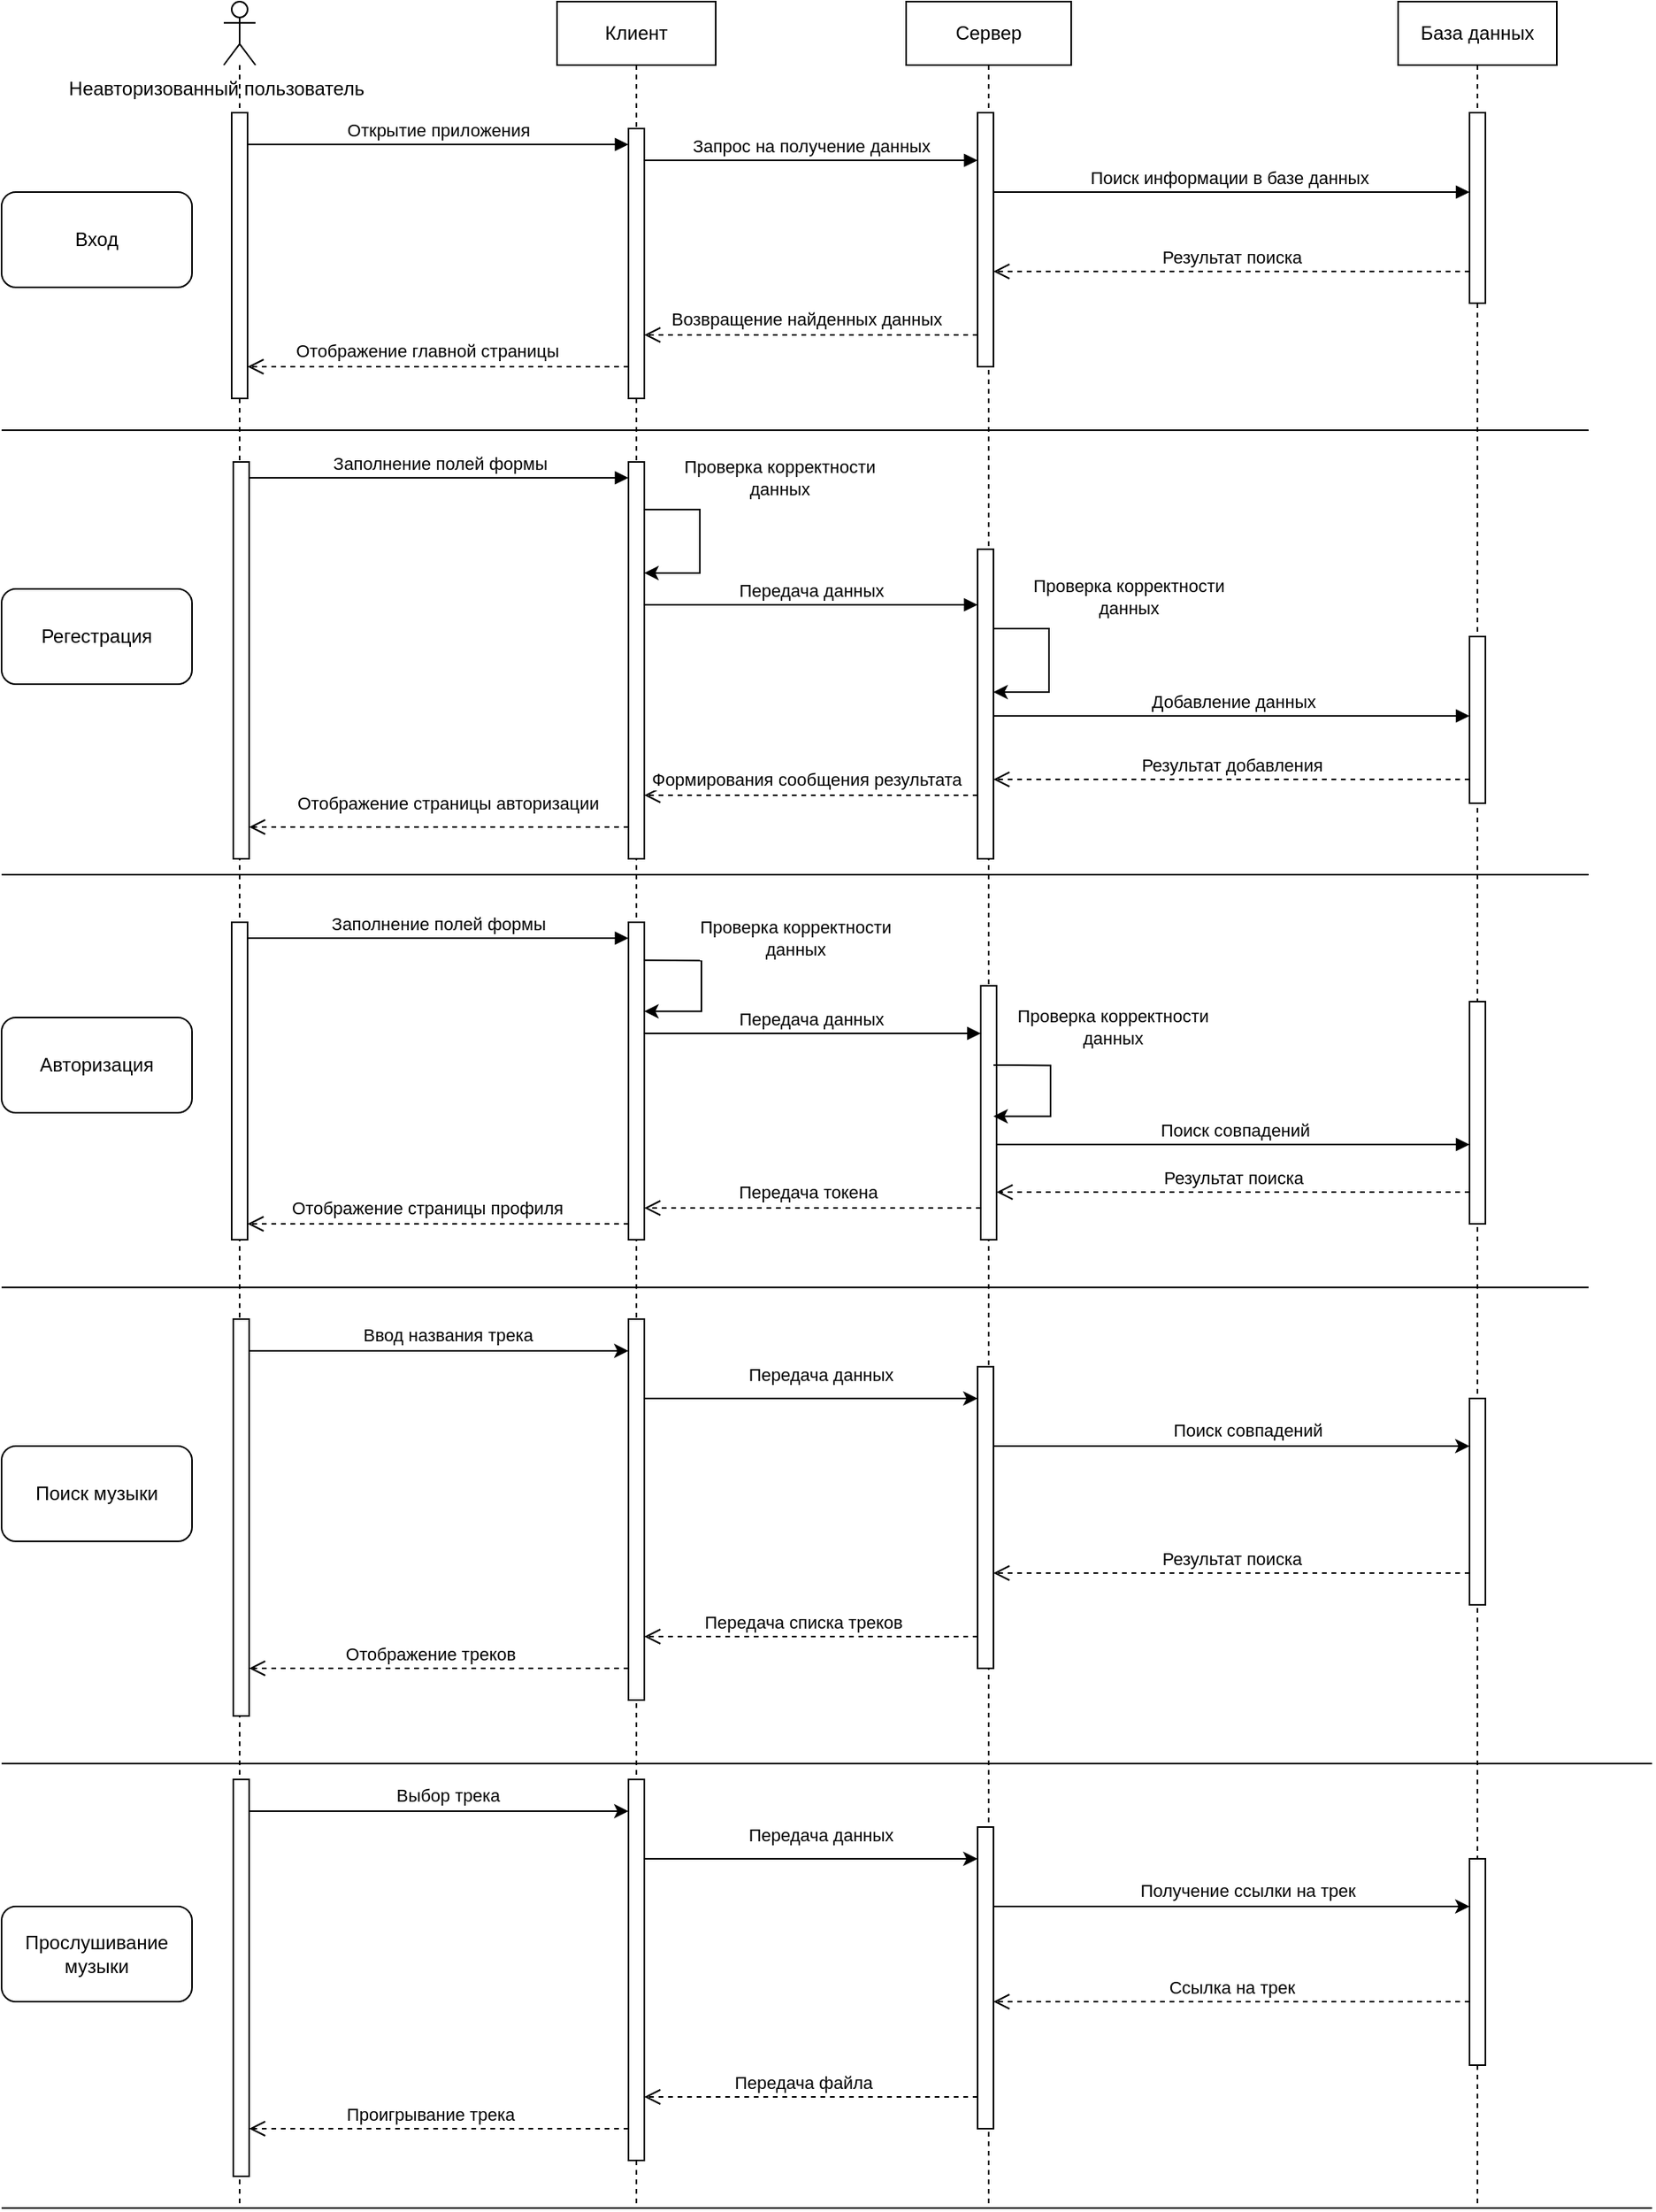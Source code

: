 <mxfile version="20.8.16" type="device"><diagram name="Страница 1" id="j40RMhsLd_IYvLiX8hw7"><mxGraphModel dx="1847" dy="542" grid="1" gridSize="10" guides="1" tooltips="1" connect="1" arrows="1" fold="1" page="1" pageScale="1" pageWidth="827" pageHeight="1169" math="0" shadow="0"><root><mxCell id="0"/><mxCell id="1" parent="0"/><mxCell id="iPMy5QMGOHT-n5GZGXiw-1" value="" style="shape=umlLifeline;perimeter=lifelinePerimeter;whiteSpace=wrap;html=1;container=1;dropTarget=0;collapsible=0;recursiveResize=0;outlineConnect=0;portConstraint=eastwest;newEdgeStyle={&quot;edgeStyle&quot;:&quot;elbowEdgeStyle&quot;,&quot;elbow&quot;:&quot;vertical&quot;,&quot;curved&quot;:0,&quot;rounded&quot;:0};participant=umlActor;" parent="1" vertex="1"><mxGeometry x="100" y="50" width="20" height="1390" as="geometry"/></mxCell><mxCell id="iPMy5QMGOHT-n5GZGXiw-2" value="" style="html=1;points=[];perimeter=orthogonalPerimeter;outlineConnect=0;targetShapes=umlLifeline;portConstraint=eastwest;newEdgeStyle={&quot;edgeStyle&quot;:&quot;elbowEdgeStyle&quot;,&quot;elbow&quot;:&quot;vertical&quot;,&quot;curved&quot;:0,&quot;rounded&quot;:0};" parent="iPMy5QMGOHT-n5GZGXiw-1" vertex="1"><mxGeometry x="5" y="70" width="10" height="180" as="geometry"/></mxCell><mxCell id="iPMy5QMGOHT-n5GZGXiw-3" value="" style="html=1;points=[];perimeter=orthogonalPerimeter;outlineConnect=0;targetShapes=umlLifeline;portConstraint=eastwest;newEdgeStyle={&quot;edgeStyle&quot;:&quot;elbowEdgeStyle&quot;,&quot;elbow&quot;:&quot;vertical&quot;,&quot;curved&quot;:0,&quot;rounded&quot;:0};" parent="iPMy5QMGOHT-n5GZGXiw-1" vertex="1"><mxGeometry x="6" y="290" width="10" height="250" as="geometry"/></mxCell><mxCell id="iPMy5QMGOHT-n5GZGXiw-4" value="" style="html=1;points=[];perimeter=orthogonalPerimeter;outlineConnect=0;targetShapes=umlLifeline;portConstraint=eastwest;newEdgeStyle={&quot;edgeStyle&quot;:&quot;elbowEdgeStyle&quot;,&quot;elbow&quot;:&quot;vertical&quot;,&quot;curved&quot;:0,&quot;rounded&quot;:0};" parent="iPMy5QMGOHT-n5GZGXiw-1" vertex="1"><mxGeometry x="5" y="580" width="10" height="200" as="geometry"/></mxCell><mxCell id="iPMy5QMGOHT-n5GZGXiw-5" value="" style="html=1;points=[];perimeter=orthogonalPerimeter;outlineConnect=0;targetShapes=umlLifeline;portConstraint=eastwest;newEdgeStyle={&quot;edgeStyle&quot;:&quot;elbowEdgeStyle&quot;,&quot;elbow&quot;:&quot;vertical&quot;,&quot;curved&quot;:0,&quot;rounded&quot;:0};" parent="iPMy5QMGOHT-n5GZGXiw-1" vertex="1"><mxGeometry x="6" y="830" width="10" height="250" as="geometry"/></mxCell><mxCell id="iPMy5QMGOHT-n5GZGXiw-7" value="Клиент" style="shape=umlLifeline;perimeter=lifelinePerimeter;whiteSpace=wrap;html=1;container=1;dropTarget=0;collapsible=0;recursiveResize=0;outlineConnect=0;portConstraint=eastwest;newEdgeStyle={&quot;edgeStyle&quot;:&quot;elbowEdgeStyle&quot;,&quot;elbow&quot;:&quot;vertical&quot;,&quot;curved&quot;:0,&quot;rounded&quot;:0};" parent="1" vertex="1"><mxGeometry x="310" y="50" width="100" height="1390" as="geometry"/></mxCell><mxCell id="iPMy5QMGOHT-n5GZGXiw-8" value="" style="html=1;points=[];perimeter=orthogonalPerimeter;outlineConnect=0;targetShapes=umlLifeline;portConstraint=eastwest;newEdgeStyle={&quot;edgeStyle&quot;:&quot;elbowEdgeStyle&quot;,&quot;elbow&quot;:&quot;vertical&quot;,&quot;curved&quot;:0,&quot;rounded&quot;:0};" parent="iPMy5QMGOHT-n5GZGXiw-7" vertex="1"><mxGeometry x="45" y="80" width="10" height="170" as="geometry"/></mxCell><mxCell id="iPMy5QMGOHT-n5GZGXiw-9" value="" style="html=1;points=[];perimeter=orthogonalPerimeter;outlineConnect=0;targetShapes=umlLifeline;portConstraint=eastwest;newEdgeStyle={&quot;edgeStyle&quot;:&quot;elbowEdgeStyle&quot;,&quot;elbow&quot;:&quot;vertical&quot;,&quot;curved&quot;:0,&quot;rounded&quot;:0};" parent="iPMy5QMGOHT-n5GZGXiw-7" vertex="1"><mxGeometry x="45" y="290" width="10" height="250" as="geometry"/></mxCell><mxCell id="iPMy5QMGOHT-n5GZGXiw-10" value="" style="html=1;points=[];perimeter=orthogonalPerimeter;outlineConnect=0;targetShapes=umlLifeline;portConstraint=eastwest;newEdgeStyle={&quot;edgeStyle&quot;:&quot;elbowEdgeStyle&quot;,&quot;elbow&quot;:&quot;vertical&quot;,&quot;curved&quot;:0,&quot;rounded&quot;:0};" parent="iPMy5QMGOHT-n5GZGXiw-7" vertex="1"><mxGeometry x="45" y="580" width="10" height="200" as="geometry"/></mxCell><mxCell id="iPMy5QMGOHT-n5GZGXiw-11" value="" style="html=1;points=[];perimeter=orthogonalPerimeter;outlineConnect=0;targetShapes=umlLifeline;portConstraint=eastwest;newEdgeStyle={&quot;edgeStyle&quot;:&quot;elbowEdgeStyle&quot;,&quot;elbow&quot;:&quot;vertical&quot;,&quot;curved&quot;:0,&quot;rounded&quot;:0};" parent="iPMy5QMGOHT-n5GZGXiw-7" vertex="1"><mxGeometry x="45" y="830" width="10" height="240" as="geometry"/></mxCell><mxCell id="iPMy5QMGOHT-n5GZGXiw-13" value="" style="endArrow=classic;html=1;rounded=0;" parent="iPMy5QMGOHT-n5GZGXiw-7" source="iPMy5QMGOHT-n5GZGXiw-9" target="iPMy5QMGOHT-n5GZGXiw-9" edge="1"><mxGeometry width="50" height="50" relative="1" as="geometry"><mxPoint x="50" y="380" as="sourcePoint"/><mxPoint x="100" y="330" as="targetPoint"/><Array as="points"><mxPoint x="70" y="320"/><mxPoint x="90" y="320"/><mxPoint x="90" y="360"/></Array></mxGeometry></mxCell><mxCell id="iPMy5QMGOHT-n5GZGXiw-14" value="Проверка корректности&lt;br style=&quot;border-color: var(--border-color);&quot;&gt;данных" style="edgeLabel;html=1;align=center;verticalAlign=middle;resizable=0;points=[];" parent="iPMy5QMGOHT-n5GZGXiw-13" vertex="1" connectable="0"><mxGeometry x="-0.528" y="1" relative="1" as="geometry"><mxPoint x="59" y="-19" as="offset"/></mxGeometry></mxCell><mxCell id="iPMy5QMGOHT-n5GZGXiw-15" value="Сервер" style="shape=umlLifeline;perimeter=lifelinePerimeter;whiteSpace=wrap;html=1;container=1;dropTarget=0;collapsible=0;recursiveResize=0;outlineConnect=0;portConstraint=eastwest;newEdgeStyle={&quot;edgeStyle&quot;:&quot;elbowEdgeStyle&quot;,&quot;elbow&quot;:&quot;vertical&quot;,&quot;curved&quot;:0,&quot;rounded&quot;:0};" parent="1" vertex="1"><mxGeometry x="530" y="50" width="104" height="1390" as="geometry"/></mxCell><mxCell id="iPMy5QMGOHT-n5GZGXiw-16" value="" style="html=1;points=[];perimeter=orthogonalPerimeter;outlineConnect=0;targetShapes=umlLifeline;portConstraint=eastwest;newEdgeStyle={&quot;edgeStyle&quot;:&quot;elbowEdgeStyle&quot;,&quot;elbow&quot;:&quot;vertical&quot;,&quot;curved&quot;:0,&quot;rounded&quot;:0};" parent="iPMy5QMGOHT-n5GZGXiw-15" vertex="1"><mxGeometry x="45" y="70" width="10" height="160" as="geometry"/></mxCell><mxCell id="iPMy5QMGOHT-n5GZGXiw-17" value="" style="html=1;points=[];perimeter=orthogonalPerimeter;outlineConnect=0;targetShapes=umlLifeline;portConstraint=eastwest;newEdgeStyle={&quot;edgeStyle&quot;:&quot;elbowEdgeStyle&quot;,&quot;elbow&quot;:&quot;vertical&quot;,&quot;curved&quot;:0,&quot;rounded&quot;:0};" parent="iPMy5QMGOHT-n5GZGXiw-15" vertex="1"><mxGeometry x="45" y="345" width="10" height="195" as="geometry"/></mxCell><mxCell id="iPMy5QMGOHT-n5GZGXiw-18" value="" style="endArrow=classic;html=1;rounded=0;" parent="iPMy5QMGOHT-n5GZGXiw-15" source="iPMy5QMGOHT-n5GZGXiw-17" edge="1"><mxGeometry width="50" height="50" relative="1" as="geometry"><mxPoint x="100" y="370" as="sourcePoint"/><mxPoint x="51.5" y="442.5" as="targetPoint"/></mxGeometry></mxCell><mxCell id="iPMy5QMGOHT-n5GZGXiw-19" value="" style="html=1;points=[];perimeter=orthogonalPerimeter;outlineConnect=0;targetShapes=umlLifeline;portConstraint=eastwest;newEdgeStyle={&quot;edgeStyle&quot;:&quot;elbowEdgeStyle&quot;,&quot;elbow&quot;:&quot;vertical&quot;,&quot;curved&quot;:0,&quot;rounded&quot;:0};" parent="iPMy5QMGOHT-n5GZGXiw-15" vertex="1"><mxGeometry x="47" y="620" width="10" height="160" as="geometry"/></mxCell><mxCell id="iPMy5QMGOHT-n5GZGXiw-20" value="" style="html=1;points=[];perimeter=orthogonalPerimeter;outlineConnect=0;targetShapes=umlLifeline;portConstraint=eastwest;newEdgeStyle={&quot;edgeStyle&quot;:&quot;elbowEdgeStyle&quot;,&quot;elbow&quot;:&quot;vertical&quot;,&quot;curved&quot;:0,&quot;rounded&quot;:0};" parent="iPMy5QMGOHT-n5GZGXiw-15" vertex="1"><mxGeometry x="45" y="860" width="10" height="190" as="geometry"/></mxCell><mxCell id="iPMy5QMGOHT-n5GZGXiw-24" value="Неавторизованный пользователь" style="text;html=1;align=center;verticalAlign=middle;resizable=0;points=[];autosize=1;strokeColor=none;fillColor=none;" parent="1" vertex="1"><mxGeometry x="-10" y="90" width="210" height="30" as="geometry"/></mxCell><mxCell id="iPMy5QMGOHT-n5GZGXiw-25" value="&lt;span style=&quot;font-weight: normal;&quot;&gt;База данных&lt;/span&gt;" style="shape=umlLifeline;perimeter=lifelinePerimeter;whiteSpace=wrap;html=1;container=1;dropTarget=0;collapsible=0;recursiveResize=0;outlineConnect=0;portConstraint=eastwest;newEdgeStyle={&quot;edgeStyle&quot;:&quot;elbowEdgeStyle&quot;,&quot;elbow&quot;:&quot;vertical&quot;,&quot;curved&quot;:0,&quot;rounded&quot;:0};fontStyle=1" parent="1" vertex="1"><mxGeometry x="840" y="50" width="100" height="1390" as="geometry"/></mxCell><mxCell id="iPMy5QMGOHT-n5GZGXiw-26" value="" style="html=1;points=[];perimeter=orthogonalPerimeter;outlineConnect=0;targetShapes=umlLifeline;portConstraint=eastwest;newEdgeStyle={&quot;edgeStyle&quot;:&quot;elbowEdgeStyle&quot;,&quot;elbow&quot;:&quot;vertical&quot;,&quot;curved&quot;:0,&quot;rounded&quot;:0};" parent="iPMy5QMGOHT-n5GZGXiw-25" vertex="1"><mxGeometry x="45" y="70" width="10" height="120" as="geometry"/></mxCell><mxCell id="iPMy5QMGOHT-n5GZGXiw-27" value="" style="html=1;points=[];perimeter=orthogonalPerimeter;outlineConnect=0;targetShapes=umlLifeline;portConstraint=eastwest;newEdgeStyle={&quot;edgeStyle&quot;:&quot;elbowEdgeStyle&quot;,&quot;elbow&quot;:&quot;vertical&quot;,&quot;curved&quot;:0,&quot;rounded&quot;:0};" parent="iPMy5QMGOHT-n5GZGXiw-25" vertex="1"><mxGeometry x="45" y="400" width="10" height="105" as="geometry"/></mxCell><mxCell id="iPMy5QMGOHT-n5GZGXiw-28" value="" style="html=1;points=[];perimeter=orthogonalPerimeter;outlineConnect=0;targetShapes=umlLifeline;portConstraint=eastwest;newEdgeStyle={&quot;edgeStyle&quot;:&quot;elbowEdgeStyle&quot;,&quot;elbow&quot;:&quot;vertical&quot;,&quot;curved&quot;:0,&quot;rounded&quot;:0};" parent="iPMy5QMGOHT-n5GZGXiw-25" vertex="1"><mxGeometry x="45" y="630" width="10" height="140" as="geometry"/></mxCell><mxCell id="iPMy5QMGOHT-n5GZGXiw-29" value="" style="html=1;points=[];perimeter=orthogonalPerimeter;outlineConnect=0;targetShapes=umlLifeline;portConstraint=eastwest;newEdgeStyle={&quot;edgeStyle&quot;:&quot;elbowEdgeStyle&quot;,&quot;elbow&quot;:&quot;vertical&quot;,&quot;curved&quot;:0,&quot;rounded&quot;:0};" parent="iPMy5QMGOHT-n5GZGXiw-25" vertex="1"><mxGeometry x="45" y="880" width="10" height="130" as="geometry"/></mxCell><mxCell id="iPMy5QMGOHT-n5GZGXiw-31" value="Регестрация" style="rounded=1;whiteSpace=wrap;html=1;" parent="1" vertex="1"><mxGeometry x="-40" y="420" width="120" height="60" as="geometry"/></mxCell><mxCell id="iPMy5QMGOHT-n5GZGXiw-32" value="Открытие приложения" style="html=1;verticalAlign=bottom;startArrow=none;endArrow=block;startSize=8;edgeStyle=elbowEdgeStyle;elbow=vertical;curved=0;rounded=0;startFill=0;" parent="1" source="iPMy5QMGOHT-n5GZGXiw-2" target="iPMy5QMGOHT-n5GZGXiw-8" edge="1"><mxGeometry relative="1" as="geometry"><mxPoint x="295" y="120" as="sourcePoint"/><Array as="points"><mxPoint x="250" y="140"/></Array></mxGeometry></mxCell><mxCell id="iPMy5QMGOHT-n5GZGXiw-33" value="Запрос на получение данных" style="html=1;verticalAlign=bottom;endArrow=block;edgeStyle=elbowEdgeStyle;elbow=vertical;curved=0;rounded=0;" parent="1" source="iPMy5QMGOHT-n5GZGXiw-8" target="iPMy5QMGOHT-n5GZGXiw-16" edge="1"><mxGeometry relative="1" as="geometry"><mxPoint x="475" y="120" as="sourcePoint"/><Array as="points"><mxPoint x="490" y="150"/><mxPoint x="450" y="140"/></Array></mxGeometry></mxCell><mxCell id="iPMy5QMGOHT-n5GZGXiw-34" value="Поиск информации в базе данных&amp;nbsp;" style="html=1;verticalAlign=bottom;endArrow=block;edgeStyle=elbowEdgeStyle;elbow=vertical;curved=0;rounded=0;targetPerimeterSpacing=0;endSize=6;sourcePerimeterSpacing=0;startSize=6;strokeWidth=1;shadow=0;" parent="1" source="iPMy5QMGOHT-n5GZGXiw-16" target="iPMy5QMGOHT-n5GZGXiw-26" edge="1"><mxGeometry relative="1" as="geometry"><mxPoint x="610" y="150" as="sourcePoint"/><Array as="points"><mxPoint x="670" y="170"/><mxPoint x="688" y="150"/></Array></mxGeometry></mxCell><mxCell id="iPMy5QMGOHT-n5GZGXiw-35" value="Результат поиска" style="html=1;verticalAlign=bottom;endArrow=open;dashed=1;endSize=8;edgeStyle=elbowEdgeStyle;elbow=vertical;curved=0;rounded=0;" parent="1" source="iPMy5QMGOHT-n5GZGXiw-26" target="iPMy5QMGOHT-n5GZGXiw-16" edge="1"><mxGeometry relative="1" as="geometry"><mxPoint x="580" y="180" as="targetPoint"/><Array as="points"><mxPoint x="720" y="220"/><mxPoint x="660" y="200"/><mxPoint x="690" y="180"/></Array></mxGeometry></mxCell><mxCell id="iPMy5QMGOHT-n5GZGXiw-36" value="" style="html=1;verticalAlign=bottom;endArrow=open;dashed=1;endSize=8;edgeStyle=elbowEdgeStyle;elbow=vertical;curved=0;rounded=0;" parent="1" source="iPMy5QMGOHT-n5GZGXiw-16" target="iPMy5QMGOHT-n5GZGXiw-8" edge="1"><mxGeometry relative="1" as="geometry"><mxPoint x="495" y="195" as="targetPoint"/><Array as="points"><mxPoint x="460" y="260"/><mxPoint x="480" y="210"/></Array></mxGeometry></mxCell><mxCell id="iPMy5QMGOHT-n5GZGXiw-37" value="Возвращение найденных данных" style="edgeLabel;html=1;align=center;verticalAlign=middle;resizable=0;points=[];" parent="iPMy5QMGOHT-n5GZGXiw-36" vertex="1" connectable="0"><mxGeometry x="0.265" y="4" relative="1" as="geometry"><mxPoint x="25" y="-14" as="offset"/></mxGeometry></mxCell><mxCell id="iPMy5QMGOHT-n5GZGXiw-38" value="Заполнение полей формы" style="html=1;verticalAlign=bottom;startArrow=none;endArrow=block;startSize=8;edgeStyle=elbowEdgeStyle;elbow=vertical;curved=0;rounded=0;startFill=0;" parent="1" source="iPMy5QMGOHT-n5GZGXiw-3" target="iPMy5QMGOHT-n5GZGXiw-9" edge="1"><mxGeometry relative="1" as="geometry"><mxPoint x="295" y="395" as="sourcePoint"/><Array as="points"><mxPoint x="260" y="350"/></Array></mxGeometry></mxCell><mxCell id="iPMy5QMGOHT-n5GZGXiw-39" value="Передача данных" style="html=1;verticalAlign=bottom;endArrow=block;edgeStyle=elbowEdgeStyle;elbow=vertical;curved=0;rounded=0;" parent="1" source="iPMy5QMGOHT-n5GZGXiw-9" target="iPMy5QMGOHT-n5GZGXiw-17" edge="1"><mxGeometry relative="1" as="geometry"><mxPoint x="495" y="395" as="sourcePoint"/><mxPoint x="540" y="420" as="targetPoint"/><Array as="points"><mxPoint x="450" y="430"/><mxPoint x="520" y="440"/><mxPoint x="490" y="420"/></Array><mxPoint as="offset"/></mxGeometry></mxCell><mxCell id="iPMy5QMGOHT-n5GZGXiw-40" value="Добавление данных" style="html=1;verticalAlign=bottom;endArrow=block;edgeStyle=elbowEdgeStyle;elbow=vertical;curved=0;rounded=0;startArrow=none;startFill=0;" parent="1" source="iPMy5QMGOHT-n5GZGXiw-17" target="iPMy5QMGOHT-n5GZGXiw-27" edge="1"><mxGeometry x="0.003" relative="1" as="geometry"><mxPoint x="580" y="490" as="sourcePoint"/><Array as="points"><mxPoint x="620" y="500"/><mxPoint x="660" y="480"/><mxPoint x="700" y="470"/></Array><mxPoint as="offset"/></mxGeometry></mxCell><mxCell id="iPMy5QMGOHT-n5GZGXiw-41" value="Результат добавления" style="html=1;verticalAlign=bottom;endArrow=open;dashed=1;endSize=8;edgeStyle=elbowEdgeStyle;elbow=vertical;curved=0;rounded=0;" parent="1" source="iPMy5QMGOHT-n5GZGXiw-27" target="iPMy5QMGOHT-n5GZGXiw-17" edge="1"><mxGeometry relative="1" as="geometry"><mxPoint x="630" y="560" as="targetPoint"/><Array as="points"><mxPoint x="660" y="540"/><mxPoint x="740" y="530"/></Array></mxGeometry></mxCell><mxCell id="iPMy5QMGOHT-n5GZGXiw-42" value="Вход" style="rounded=1;whiteSpace=wrap;html=1;" parent="1" vertex="1"><mxGeometry x="-40" y="170" width="120" height="60" as="geometry"/></mxCell><mxCell id="iPMy5QMGOHT-n5GZGXiw-43" value="" style="endArrow=none;html=1;rounded=0;" parent="1" edge="1"><mxGeometry width="50" height="50" relative="1" as="geometry"><mxPoint x="-40" y="320" as="sourcePoint"/><mxPoint x="960" y="320" as="targetPoint"/></mxGeometry></mxCell><mxCell id="iPMy5QMGOHT-n5GZGXiw-44" value="" style="endArrow=none;html=1;rounded=0;" parent="1" edge="1"><mxGeometry width="50" height="50" relative="1" as="geometry"><mxPoint x="-40" y="600" as="sourcePoint"/><mxPoint x="960" y="600" as="targetPoint"/></mxGeometry></mxCell><mxCell id="iPMy5QMGOHT-n5GZGXiw-45" value="Авторизация" style="rounded=1;whiteSpace=wrap;html=1;" parent="1" vertex="1"><mxGeometry x="-40" y="690" width="120" height="60" as="geometry"/></mxCell><mxCell id="iPMy5QMGOHT-n5GZGXiw-46" value="" style="html=1;verticalAlign=bottom;endArrow=open;dashed=1;endSize=8;edgeStyle=elbowEdgeStyle;elbow=vertical;curved=0;rounded=0;" parent="1" source="iPMy5QMGOHT-n5GZGXiw-17" target="iPMy5QMGOHT-n5GZGXiw-9" edge="1"><mxGeometry relative="1" as="geometry"><mxPoint x="370" y="530" as="targetPoint"/><mxPoint x="560" y="530" as="sourcePoint"/><Array as="points"><mxPoint x="500" y="550"/><mxPoint x="480" y="560"/><mxPoint x="405" y="530"/><mxPoint x="450" y="510"/><mxPoint x="470" y="460"/></Array></mxGeometry></mxCell><mxCell id="iPMy5QMGOHT-n5GZGXiw-47" value="Формирования сообщения результата" style="edgeLabel;html=1;align=center;verticalAlign=middle;resizable=0;points=[];" parent="iPMy5QMGOHT-n5GZGXiw-46" vertex="1" connectable="0"><mxGeometry x="0.265" y="4" relative="1" as="geometry"><mxPoint x="25" y="-14" as="offset"/></mxGeometry></mxCell><mxCell id="iPMy5QMGOHT-n5GZGXiw-48" value="Заполнение полей формы" style="html=1;verticalAlign=bottom;startArrow=none;endArrow=block;startSize=8;edgeStyle=elbowEdgeStyle;elbow=vertical;curved=0;rounded=0;startFill=0;" parent="1" source="iPMy5QMGOHT-n5GZGXiw-4" target="iPMy5QMGOHT-n5GZGXiw-10" edge="1"><mxGeometry relative="1" as="geometry"><mxPoint x="150" y="640" as="sourcePoint"/><mxPoint x="360" y="640" as="targetPoint"/><Array as="points"><mxPoint x="265" y="640"/></Array></mxGeometry></mxCell><mxCell id="iPMy5QMGOHT-n5GZGXiw-49" value="Передача данных" style="html=1;verticalAlign=bottom;endArrow=block;edgeStyle=elbowEdgeStyle;elbow=vertical;curved=0;rounded=0;" parent="1" source="iPMy5QMGOHT-n5GZGXiw-10" target="iPMy5QMGOHT-n5GZGXiw-19" edge="1"><mxGeometry x="-0.009" relative="1" as="geometry"><mxPoint x="375" y="660" as="sourcePoint"/><mxPoint x="560" y="670" as="targetPoint"/><Array as="points"><mxPoint x="530" y="700"/><mxPoint x="500" y="710"/><mxPoint x="520" y="720"/><mxPoint x="490" y="720"/><mxPoint x="520" y="650"/><mxPoint x="500" y="660"/></Array><mxPoint as="offset"/></mxGeometry></mxCell><mxCell id="iPMy5QMGOHT-n5GZGXiw-50" value="Поиск совпадений" style="html=1;verticalAlign=bottom;endArrow=block;edgeStyle=elbowEdgeStyle;elbow=vertical;curved=0;rounded=0;startArrow=none;startFill=0;" parent="1" source="iPMy5QMGOHT-n5GZGXiw-19" target="iPMy5QMGOHT-n5GZGXiw-28" edge="1"><mxGeometry x="0.003" relative="1" as="geometry"><mxPoint x="580" y="730" as="sourcePoint"/><mxPoint x="777" y="730" as="targetPoint"/><Array as="points"><mxPoint x="790" y="770"/><mxPoint x="640" y="760"/><mxPoint x="705" y="730"/></Array><mxPoint as="offset"/></mxGeometry></mxCell><mxCell id="iPMy5QMGOHT-n5GZGXiw-51" value="Результат поиска" style="html=1;verticalAlign=bottom;endArrow=open;dashed=1;endSize=8;edgeStyle=elbowEdgeStyle;elbow=vertical;curved=0;rounded=0;" parent="1" source="iPMy5QMGOHT-n5GZGXiw-28" target="iPMy5QMGOHT-n5GZGXiw-19" edge="1"><mxGeometry relative="1" as="geometry"><mxPoint x="570" y="780" as="targetPoint"/><mxPoint x="780" y="770" as="sourcePoint"/><Array as="points"><mxPoint x="790" y="800"/><mxPoint x="810" y="790"/><mxPoint x="700" y="780"/><mxPoint x="720" y="770"/><mxPoint x="720" y="760"/></Array></mxGeometry></mxCell><mxCell id="iPMy5QMGOHT-n5GZGXiw-52" value="" style="html=1;verticalAlign=bottom;endArrow=open;dashed=1;endSize=8;edgeStyle=elbowEdgeStyle;elbow=vertical;curved=0;rounded=0;" parent="1" source="iPMy5QMGOHT-n5GZGXiw-19" target="iPMy5QMGOHT-n5GZGXiw-10" edge="1"><mxGeometry relative="1" as="geometry"><mxPoint x="360" y="780" as="targetPoint"/><mxPoint x="560" y="780" as="sourcePoint"/><Array as="points"><mxPoint x="460" y="810"/><mxPoint x="475" y="800"/><mxPoint x="400" y="750"/><mxPoint x="445" y="730"/><mxPoint x="465" y="680"/></Array></mxGeometry></mxCell><mxCell id="iPMy5QMGOHT-n5GZGXiw-53" value="Передача токена" style="edgeLabel;html=1;align=center;verticalAlign=middle;resizable=0;points=[];" parent="iPMy5QMGOHT-n5GZGXiw-52" vertex="1" connectable="0"><mxGeometry x="0.265" y="4" relative="1" as="geometry"><mxPoint x="25" y="-14" as="offset"/></mxGeometry></mxCell><mxCell id="iPMy5QMGOHT-n5GZGXiw-54" value="" style="endArrow=none;html=1;rounded=0;" parent="1" edge="1"><mxGeometry width="50" height="50" relative="1" as="geometry"><mxPoint x="-40" y="860" as="sourcePoint"/><mxPoint x="960" y="860" as="targetPoint"/></mxGeometry></mxCell><mxCell id="iPMy5QMGOHT-n5GZGXiw-55" value="Поиск музыки" style="rounded=1;whiteSpace=wrap;html=1;" parent="1" vertex="1"><mxGeometry x="-40" y="960" width="120" height="60" as="geometry"/></mxCell><mxCell id="iPMy5QMGOHT-n5GZGXiw-56" style="edgeStyle=elbowEdgeStyle;rounded=0;orthogonalLoop=1;jettySize=auto;html=1;elbow=vertical;curved=0;" parent="1" source="iPMy5QMGOHT-n5GZGXiw-5" target="iPMy5QMGOHT-n5GZGXiw-11" edge="1"><mxGeometry relative="1" as="geometry"><Array as="points"><mxPoint x="251" y="900"/></Array></mxGeometry></mxCell><mxCell id="iPMy5QMGOHT-n5GZGXiw-57" value="Ввод названия трека" style="edgeLabel;html=1;align=center;verticalAlign=middle;resizable=0;points=[];" parent="iPMy5QMGOHT-n5GZGXiw-56" vertex="1" connectable="0"><mxGeometry x="0.342" relative="1" as="geometry"><mxPoint x="-36" y="-10" as="offset"/></mxGeometry></mxCell><mxCell id="iPMy5QMGOHT-n5GZGXiw-58" style="edgeStyle=elbowEdgeStyle;rounded=0;orthogonalLoop=1;jettySize=auto;html=1;elbow=vertical;curved=0;" parent="1" source="iPMy5QMGOHT-n5GZGXiw-11" target="iPMy5QMGOHT-n5GZGXiw-20" edge="1"><mxGeometry relative="1" as="geometry"><Array as="points"><mxPoint x="470" y="930"/><mxPoint x="490" y="910"/><mxPoint x="465" y="910"/></Array></mxGeometry></mxCell><mxCell id="iPMy5QMGOHT-n5GZGXiw-59" value="Передача данных" style="edgeLabel;html=1;align=center;verticalAlign=middle;resizable=0;points=[];" parent="iPMy5QMGOHT-n5GZGXiw-58" vertex="1" connectable="0"><mxGeometry x="0.231" y="2" relative="1" as="geometry"><mxPoint x="-19" y="-13" as="offset"/></mxGeometry></mxCell><mxCell id="iPMy5QMGOHT-n5GZGXiw-60" value="Передача&amp;nbsp;списка треков" style="html=1;verticalAlign=bottom;endArrow=open;dashed=1;endSize=8;edgeStyle=elbowEdgeStyle;elbow=vertical;curved=0;rounded=0;" parent="1" source="iPMy5QMGOHT-n5GZGXiw-20" target="iPMy5QMGOHT-n5GZGXiw-11" edge="1"><mxGeometry x="0.05" relative="1" as="geometry"><mxPoint x="370" y="990" as="targetPoint"/><mxPoint x="510" y="980" as="sourcePoint"/><Array as="points"><mxPoint x="510" y="1080"/><mxPoint x="530" y="1090"/><mxPoint x="510" y="1070"/><mxPoint x="480" y="980"/><mxPoint x="550" y="1000"/></Array><mxPoint as="offset"/></mxGeometry></mxCell><mxCell id="iPMy5QMGOHT-n5GZGXiw-61" value="" style="html=1;verticalAlign=bottom;endArrow=open;dashed=1;endSize=8;edgeStyle=elbowEdgeStyle;elbow=vertical;curved=0;rounded=0;" parent="1" source="iPMy5QMGOHT-n5GZGXiw-8" target="iPMy5QMGOHT-n5GZGXiw-2" edge="1"><mxGeometry relative="1" as="geometry"><mxPoint x="130" y="270" as="targetPoint"/><mxPoint x="330" y="270" as="sourcePoint"/><Array as="points"><mxPoint x="260" y="280"/><mxPoint x="225" y="270"/><mxPoint x="245" y="220"/></Array></mxGeometry></mxCell><mxCell id="iPMy5QMGOHT-n5GZGXiw-62" value="Отображение главной страницы" style="edgeLabel;html=1;align=center;verticalAlign=middle;resizable=0;points=[];" parent="iPMy5QMGOHT-n5GZGXiw-61" vertex="1" connectable="0"><mxGeometry x="0.265" y="4" relative="1" as="geometry"><mxPoint x="25" y="-14" as="offset"/></mxGeometry></mxCell><mxCell id="iPMy5QMGOHT-n5GZGXiw-63" value="" style="html=1;verticalAlign=bottom;endArrow=open;dashed=1;endSize=8;edgeStyle=elbowEdgeStyle;elbow=vertical;curved=0;rounded=0;" parent="1" source="iPMy5QMGOHT-n5GZGXiw-9" target="iPMy5QMGOHT-n5GZGXiw-3" edge="1"><mxGeometry relative="1" as="geometry"><mxPoint x="140" y="580" as="targetPoint"/><mxPoint x="350" y="580" as="sourcePoint"/><Array as="points"><mxPoint x="250" y="570"/><mxPoint x="240" y="530"/></Array></mxGeometry></mxCell><mxCell id="iPMy5QMGOHT-n5GZGXiw-64" value="Отображение страницы авторизации" style="edgeLabel;html=1;align=center;verticalAlign=middle;resizable=0;points=[];" parent="iPMy5QMGOHT-n5GZGXiw-63" vertex="1" connectable="0"><mxGeometry x="0.265" y="4" relative="1" as="geometry"><mxPoint x="37" y="-19" as="offset"/></mxGeometry></mxCell><mxCell id="iPMy5QMGOHT-n5GZGXiw-65" value="" style="html=1;verticalAlign=bottom;endArrow=open;dashed=1;endSize=8;edgeStyle=elbowEdgeStyle;elbow=vertical;curved=0;rounded=0;" parent="1" source="iPMy5QMGOHT-n5GZGXiw-10" target="iPMy5QMGOHT-n5GZGXiw-4" edge="1"><mxGeometry relative="1" as="geometry"><mxPoint x="145" y="790" as="targetPoint"/><mxPoint x="355" y="790" as="sourcePoint"/><Array as="points"><mxPoint x="200" y="820"/><mxPoint x="220" y="810"/><mxPoint x="240" y="740"/></Array></mxGeometry></mxCell><mxCell id="iPMy5QMGOHT-n5GZGXiw-66" value="Отображение страницы профиля" style="edgeLabel;html=1;align=center;verticalAlign=middle;resizable=0;points=[];" parent="iPMy5QMGOHT-n5GZGXiw-65" vertex="1" connectable="0"><mxGeometry x="0.265" y="4" relative="1" as="geometry"><mxPoint x="25" y="-14" as="offset"/></mxGeometry></mxCell><mxCell id="iPMy5QMGOHT-n5GZGXiw-67" value="Отображение треков" style="html=1;verticalAlign=bottom;endArrow=open;dashed=1;endSize=8;edgeStyle=elbowEdgeStyle;elbow=vertical;curved=0;rounded=0;" parent="1" source="iPMy5QMGOHT-n5GZGXiw-11" target="iPMy5QMGOHT-n5GZGXiw-5" edge="1"><mxGeometry x="0.05" relative="1" as="geometry"><mxPoint x="150" y="1110" as="targetPoint"/><mxPoint x="350" y="1110" as="sourcePoint"/><Array as="points"><mxPoint x="310" y="1100"/><mxPoint x="265" y="1020"/><mxPoint x="335" y="1040"/></Array><mxPoint as="offset"/></mxGeometry></mxCell><mxCell id="iPMy5QMGOHT-n5GZGXiw-78" value="" style="endArrow=none;html=1;rounded=0;" parent="1" edge="1"><mxGeometry width="50" height="50" relative="1" as="geometry"><mxPoint x="-40" y="1160" as="sourcePoint"/><mxPoint x="1000" y="1160" as="targetPoint"/></mxGeometry></mxCell><mxCell id="iPMy5QMGOHT-n5GZGXiw-79" value="" style="endArrow=classic;html=1;rounded=0;exitX=0.54;exitY=0.236;exitDx=0;exitDy=0;exitPerimeter=0;" parent="1" edge="1"><mxGeometry width="50" height="50" relative="1" as="geometry"><mxPoint x="365" y="653.9" as="sourcePoint"/><mxPoint x="365" y="686.1" as="targetPoint"/><Array as="points"><mxPoint x="401" y="654.1"/><mxPoint x="401" y="686.1"/></Array></mxGeometry></mxCell><mxCell id="iPMy5QMGOHT-n5GZGXiw-80" value="Проверка корректности&lt;br style=&quot;border-color: var(--border-color);&quot;&gt;данных" style="edgeLabel;html=1;align=center;verticalAlign=middle;resizable=0;points=[];" parent="iPMy5QMGOHT-n5GZGXiw-79" vertex="1" connectable="0"><mxGeometry x="-0.538" y="1" relative="1" as="geometry"><mxPoint x="71" y="-13" as="offset"/></mxGeometry></mxCell><mxCell id="iPMy5QMGOHT-n5GZGXiw-81" style="edgeStyle=elbowEdgeStyle;rounded=0;orthogonalLoop=1;jettySize=auto;html=1;elbow=vertical;curved=0;" parent="1" source="iPMy5QMGOHT-n5GZGXiw-20" target="iPMy5QMGOHT-n5GZGXiw-29" edge="1"><mxGeometry relative="1" as="geometry"><Array as="points"><mxPoint x="760" y="960"/></Array></mxGeometry></mxCell><mxCell id="iPMy5QMGOHT-n5GZGXiw-82" value="Поиск совпадений" style="edgeLabel;html=1;align=center;verticalAlign=middle;resizable=0;points=[];" parent="iPMy5QMGOHT-n5GZGXiw-81" vertex="1" connectable="0"><mxGeometry x="-0.023" y="1" relative="1" as="geometry"><mxPoint x="13" y="-9" as="offset"/></mxGeometry></mxCell><mxCell id="iPMy5QMGOHT-n5GZGXiw-83" value="Результат поиска" style="html=1;verticalAlign=bottom;endArrow=open;dashed=1;endSize=8;edgeStyle=elbowEdgeStyle;elbow=vertical;curved=0;rounded=0;" parent="1" source="iPMy5QMGOHT-n5GZGXiw-29" target="iPMy5QMGOHT-n5GZGXiw-20" edge="1"><mxGeometry relative="1" as="geometry"><mxPoint x="570" y="1030" as="targetPoint"/><mxPoint x="880" y="1030" as="sourcePoint"/><Array as="points"><mxPoint x="750" y="1040"/><mxPoint x="695" y="1030"/><mxPoint x="715" y="1020"/><mxPoint x="715" y="1010"/></Array></mxGeometry></mxCell><mxCell id="iPMy5QMGOHT-n5GZGXiw-84" value="" style="endArrow=classic;html=1;rounded=0;" parent="1" edge="1"><mxGeometry width="50" height="50" relative="1" as="geometry"><mxPoint x="585" y="445" as="sourcePoint"/><mxPoint x="585" y="485" as="targetPoint"/><Array as="points"><mxPoint x="600" y="445"/><mxPoint x="620" y="445"/><mxPoint x="620" y="485"/></Array></mxGeometry></mxCell><mxCell id="iPMy5QMGOHT-n5GZGXiw-85" value="Проверка корректности&lt;br style=&quot;border-color: var(--border-color);&quot;&gt;данных" style="edgeLabel;html=1;align=center;verticalAlign=middle;resizable=0;points=[];" parent="iPMy5QMGOHT-n5GZGXiw-84" vertex="1" connectable="0"><mxGeometry x="-0.528" y="1" relative="1" as="geometry"><mxPoint x="59" y="-19" as="offset"/></mxGeometry></mxCell><mxCell id="iPMy5QMGOHT-n5GZGXiw-86" value="" style="endArrow=classic;html=1;rounded=0;exitX=0.54;exitY=0.236;exitDx=0;exitDy=0;exitPerimeter=0;" parent="1" edge="1"><mxGeometry width="50" height="50" relative="1" as="geometry"><mxPoint x="585" y="720" as="sourcePoint"/><mxPoint x="585" y="752.2" as="targetPoint"/><Array as="points"><mxPoint x="621" y="720.2"/><mxPoint x="621" y="752.2"/></Array></mxGeometry></mxCell><mxCell id="iPMy5QMGOHT-n5GZGXiw-87" value="Проверка корректности&lt;br style=&quot;border-color: var(--border-color);&quot;&gt;данных" style="edgeLabel;html=1;align=center;verticalAlign=middle;resizable=0;points=[];" parent="iPMy5QMGOHT-n5GZGXiw-86" vertex="1" connectable="0"><mxGeometry x="-0.538" y="1" relative="1" as="geometry"><mxPoint x="51" y="-23" as="offset"/></mxGeometry></mxCell><mxCell id="iPMy5QMGOHT-n5GZGXiw-90" value="" style="html=1;points=[];perimeter=orthogonalPerimeter;outlineConnect=0;targetShapes=umlLifeline;portConstraint=eastwest;newEdgeStyle={&quot;edgeStyle&quot;:&quot;elbowEdgeStyle&quot;,&quot;elbow&quot;:&quot;vertical&quot;,&quot;curved&quot;:0,&quot;rounded&quot;:0};" parent="1" vertex="1"><mxGeometry x="106" y="1170" width="10" height="250" as="geometry"/></mxCell><mxCell id="iPMy5QMGOHT-n5GZGXiw-91" value="" style="html=1;points=[];perimeter=orthogonalPerimeter;outlineConnect=0;targetShapes=umlLifeline;portConstraint=eastwest;newEdgeStyle={&quot;edgeStyle&quot;:&quot;elbowEdgeStyle&quot;,&quot;elbow&quot;:&quot;vertical&quot;,&quot;curved&quot;:0,&quot;rounded&quot;:0};" parent="1" vertex="1"><mxGeometry x="355" y="1170" width="10" height="240" as="geometry"/></mxCell><mxCell id="iPMy5QMGOHT-n5GZGXiw-92" value="" style="html=1;points=[];perimeter=orthogonalPerimeter;outlineConnect=0;targetShapes=umlLifeline;portConstraint=eastwest;newEdgeStyle={&quot;edgeStyle&quot;:&quot;elbowEdgeStyle&quot;,&quot;elbow&quot;:&quot;vertical&quot;,&quot;curved&quot;:0,&quot;rounded&quot;:0};" parent="1" vertex="1"><mxGeometry x="575" y="1200" width="10" height="190" as="geometry"/></mxCell><mxCell id="iPMy5QMGOHT-n5GZGXiw-93" value="" style="html=1;points=[];perimeter=orthogonalPerimeter;outlineConnect=0;targetShapes=umlLifeline;portConstraint=eastwest;newEdgeStyle={&quot;edgeStyle&quot;:&quot;elbowEdgeStyle&quot;,&quot;elbow&quot;:&quot;vertical&quot;,&quot;curved&quot;:0,&quot;rounded&quot;:0};" parent="1" vertex="1"><mxGeometry x="885" y="1220" width="10" height="130" as="geometry"/></mxCell><mxCell id="iPMy5QMGOHT-n5GZGXiw-94" value="Прослушивание музыки" style="rounded=1;whiteSpace=wrap;html=1;" parent="1" vertex="1"><mxGeometry x="-40" y="1250" width="120" height="60" as="geometry"/></mxCell><mxCell id="iPMy5QMGOHT-n5GZGXiw-95" style="edgeStyle=elbowEdgeStyle;rounded=0;orthogonalLoop=1;jettySize=auto;html=1;elbow=vertical;curved=0;" parent="1" source="iPMy5QMGOHT-n5GZGXiw-90" target="iPMy5QMGOHT-n5GZGXiw-91" edge="1"><mxGeometry relative="1" as="geometry"><Array as="points"><mxPoint x="251" y="1190"/></Array></mxGeometry></mxCell><mxCell id="iPMy5QMGOHT-n5GZGXiw-96" value="Выбор трека" style="edgeLabel;html=1;align=center;verticalAlign=middle;resizable=0;points=[];" parent="iPMy5QMGOHT-n5GZGXiw-95" vertex="1" connectable="0"><mxGeometry x="0.342" relative="1" as="geometry"><mxPoint x="-36" y="-10" as="offset"/></mxGeometry></mxCell><mxCell id="iPMy5QMGOHT-n5GZGXiw-97" style="edgeStyle=elbowEdgeStyle;rounded=0;orthogonalLoop=1;jettySize=auto;html=1;elbow=vertical;curved=0;" parent="1" source="iPMy5QMGOHT-n5GZGXiw-91" target="iPMy5QMGOHT-n5GZGXiw-92" edge="1"><mxGeometry relative="1" as="geometry"><Array as="points"><mxPoint x="470" y="1220"/><mxPoint x="490" y="1200"/><mxPoint x="465" y="1200"/></Array></mxGeometry></mxCell><mxCell id="iPMy5QMGOHT-n5GZGXiw-98" value="Передача данных" style="edgeLabel;html=1;align=center;verticalAlign=middle;resizable=0;points=[];" parent="iPMy5QMGOHT-n5GZGXiw-97" vertex="1" connectable="0"><mxGeometry x="0.231" y="2" relative="1" as="geometry"><mxPoint x="-19" y="-13" as="offset"/></mxGeometry></mxCell><mxCell id="iPMy5QMGOHT-n5GZGXiw-99" value="Передача файла" style="html=1;verticalAlign=bottom;endArrow=open;dashed=1;endSize=8;edgeStyle=elbowEdgeStyle;elbow=vertical;curved=0;rounded=0;" parent="1" source="iPMy5QMGOHT-n5GZGXiw-92" target="iPMy5QMGOHT-n5GZGXiw-91" edge="1"><mxGeometry x="0.05" relative="1" as="geometry"><mxPoint x="370" y="1280" as="targetPoint"/><mxPoint x="510" y="1270" as="sourcePoint"/><Array as="points"><mxPoint x="510" y="1370"/><mxPoint x="530" y="1380"/><mxPoint x="510" y="1360"/><mxPoint x="480" y="1270"/><mxPoint x="550" y="1290"/></Array><mxPoint as="offset"/></mxGeometry></mxCell><mxCell id="iPMy5QMGOHT-n5GZGXiw-100" value="Проигрывание трека" style="html=1;verticalAlign=bottom;endArrow=open;dashed=1;endSize=8;edgeStyle=elbowEdgeStyle;elbow=vertical;curved=0;rounded=0;" parent="1" source="iPMy5QMGOHT-n5GZGXiw-91" target="iPMy5QMGOHT-n5GZGXiw-90" edge="1"><mxGeometry x="0.05" relative="1" as="geometry"><mxPoint x="150" y="1400" as="targetPoint"/><mxPoint x="350" y="1400" as="sourcePoint"/><Array as="points"><mxPoint x="310" y="1390"/><mxPoint x="265" y="1310"/><mxPoint x="335" y="1330"/></Array><mxPoint as="offset"/></mxGeometry></mxCell><mxCell id="iPMy5QMGOHT-n5GZGXiw-101" style="edgeStyle=elbowEdgeStyle;rounded=0;orthogonalLoop=1;jettySize=auto;html=1;elbow=vertical;curved=0;" parent="1" source="iPMy5QMGOHT-n5GZGXiw-92" target="iPMy5QMGOHT-n5GZGXiw-93" edge="1"><mxGeometry relative="1" as="geometry"><Array as="points"><mxPoint x="760" y="1250"/></Array></mxGeometry></mxCell><mxCell id="iPMy5QMGOHT-n5GZGXiw-102" value="Получение&amp;nbsp;ссылки на трек" style="edgeLabel;html=1;align=center;verticalAlign=middle;resizable=0;points=[];" parent="iPMy5QMGOHT-n5GZGXiw-101" vertex="1" connectable="0"><mxGeometry x="-0.023" y="1" relative="1" as="geometry"><mxPoint x="13" y="-9" as="offset"/></mxGeometry></mxCell><mxCell id="iPMy5QMGOHT-n5GZGXiw-103" value="Ссылка на трек" style="html=1;verticalAlign=bottom;endArrow=open;dashed=1;endSize=8;edgeStyle=elbowEdgeStyle;elbow=vertical;curved=0;rounded=0;" parent="1" source="iPMy5QMGOHT-n5GZGXiw-93" target="iPMy5QMGOHT-n5GZGXiw-92" edge="1"><mxGeometry relative="1" as="geometry"><mxPoint x="570" y="1320" as="targetPoint"/><mxPoint x="880" y="1320" as="sourcePoint"/><Array as="points"><mxPoint x="660" y="1310"/><mxPoint x="770" y="1290"/><mxPoint x="750" y="1330"/><mxPoint x="695" y="1320"/><mxPoint x="715" y="1310"/><mxPoint x="715" y="1300"/></Array></mxGeometry></mxCell><mxCell id="iPMy5QMGOHT-n5GZGXiw-104" value="" style="endArrow=none;html=1;rounded=0;" parent="1" edge="1"><mxGeometry width="50" height="50" relative="1" as="geometry"><mxPoint x="-40" y="1440" as="sourcePoint"/><mxPoint x="1000" y="1440" as="targetPoint"/></mxGeometry></mxCell></root></mxGraphModel></diagram></mxfile>